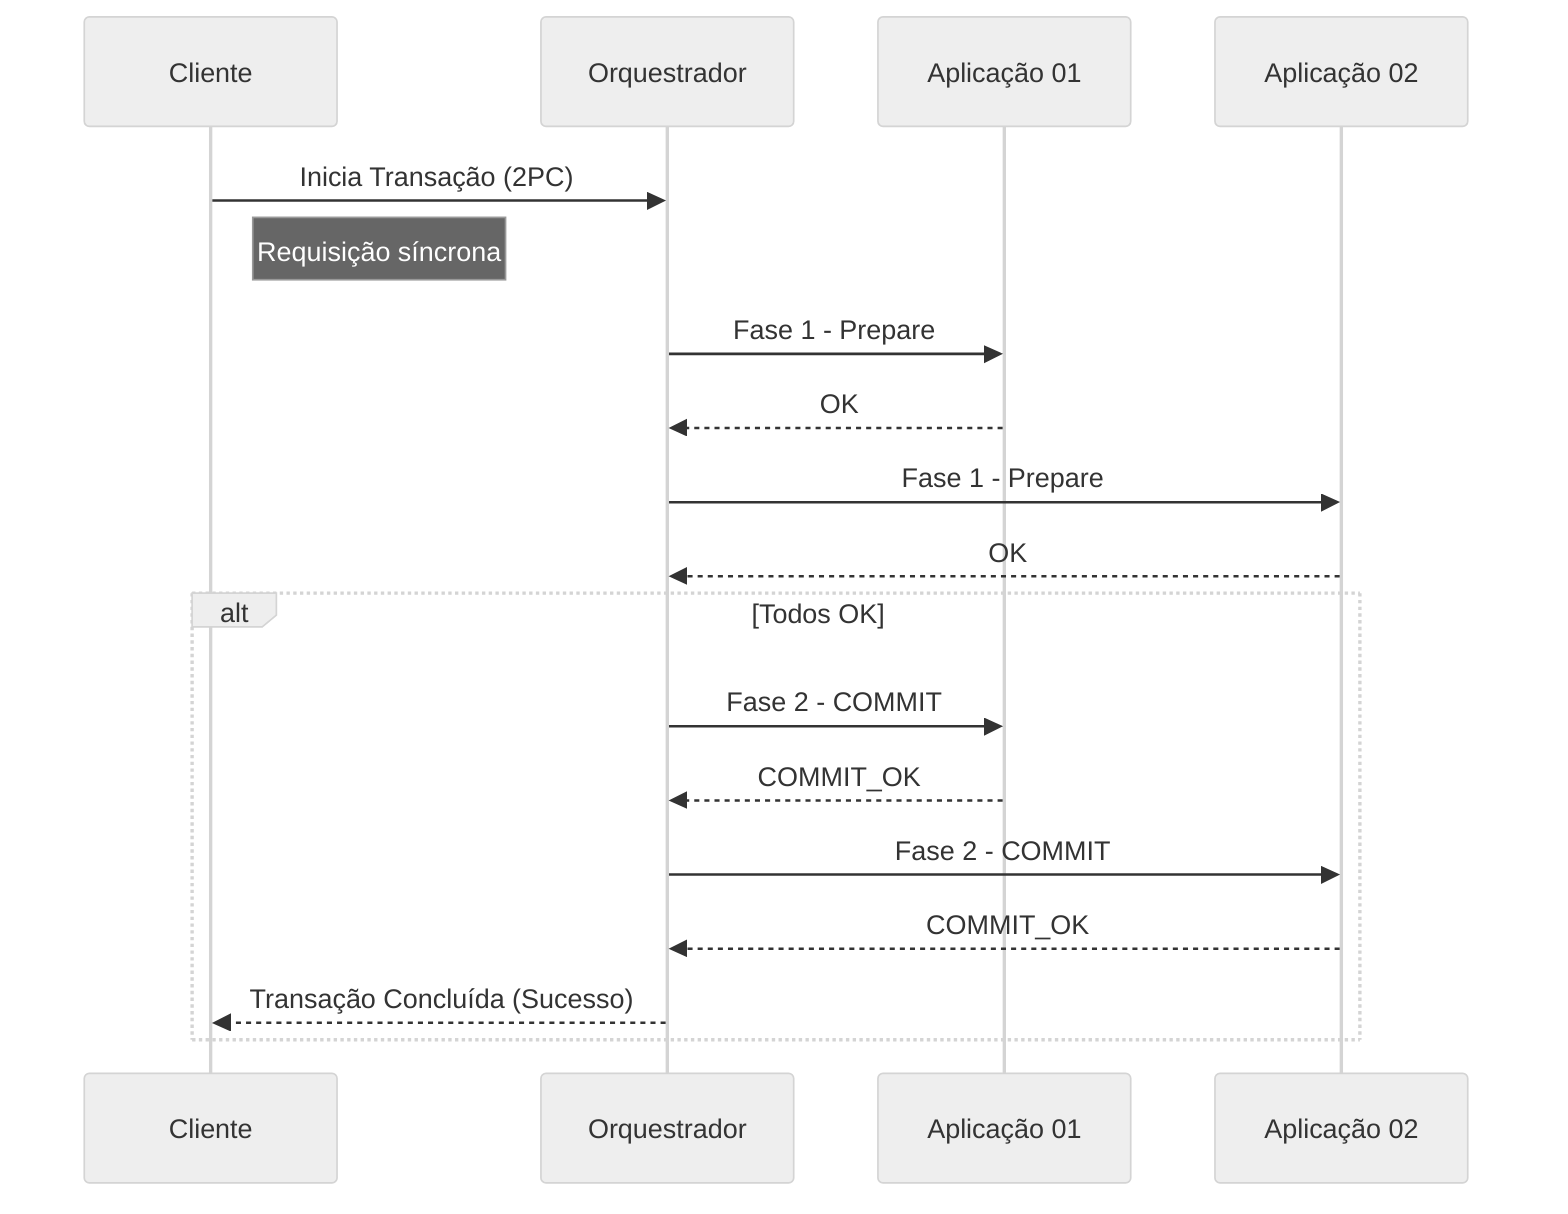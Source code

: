 %%{init: {'theme':'neutral'}}%%
sequenceDiagram
    participant Cliente
    participant ServerOrquestrador as Orquestrador
    participant BackendA as Aplicação 01
    participant BackendB as Aplicação 02

    Cliente->>ServerOrquestrador: Inicia Transação (2PC)
    note right of Cliente: Requisição síncrona

    ServerOrquestrador->>BackendA: Fase 1 - Prepare
    BackendA-->>ServerOrquestrador: OK
    
    ServerOrquestrador->>BackendB: Fase 1 - Prepare
    BackendB-->>ServerOrquestrador: OK 

    alt Todos OK
        ServerOrquestrador->>BackendA: Fase 2 - COMMIT
        BackendA-->>ServerOrquestrador: COMMIT_OK
        
        ServerOrquestrador->>BackendB: Fase 2 - COMMIT
        BackendB-->>ServerOrquestrador: COMMIT_OK

        ServerOrquestrador-->>Cliente: Transação Concluída (Sucesso)
    end